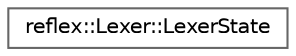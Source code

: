 digraph "Graphical Class Hierarchy"
{
 // LATEX_PDF_SIZE
  bgcolor="transparent";
  edge [fontname=Helvetica,fontsize=10,labelfontname=Helvetica,labelfontsize=10];
  node [fontname=Helvetica,fontsize=10,shape=box,height=0.2,width=0.4];
  rankdir="LR";
  Node0 [id="Node000000",label="reflex::Lexer::LexerState",height=0.2,width=0.4,color="grey40", fillcolor="white", style="filled",URL="$structreflex_1_1Lexer_1_1LexerState.html",tooltip=" "];
}

